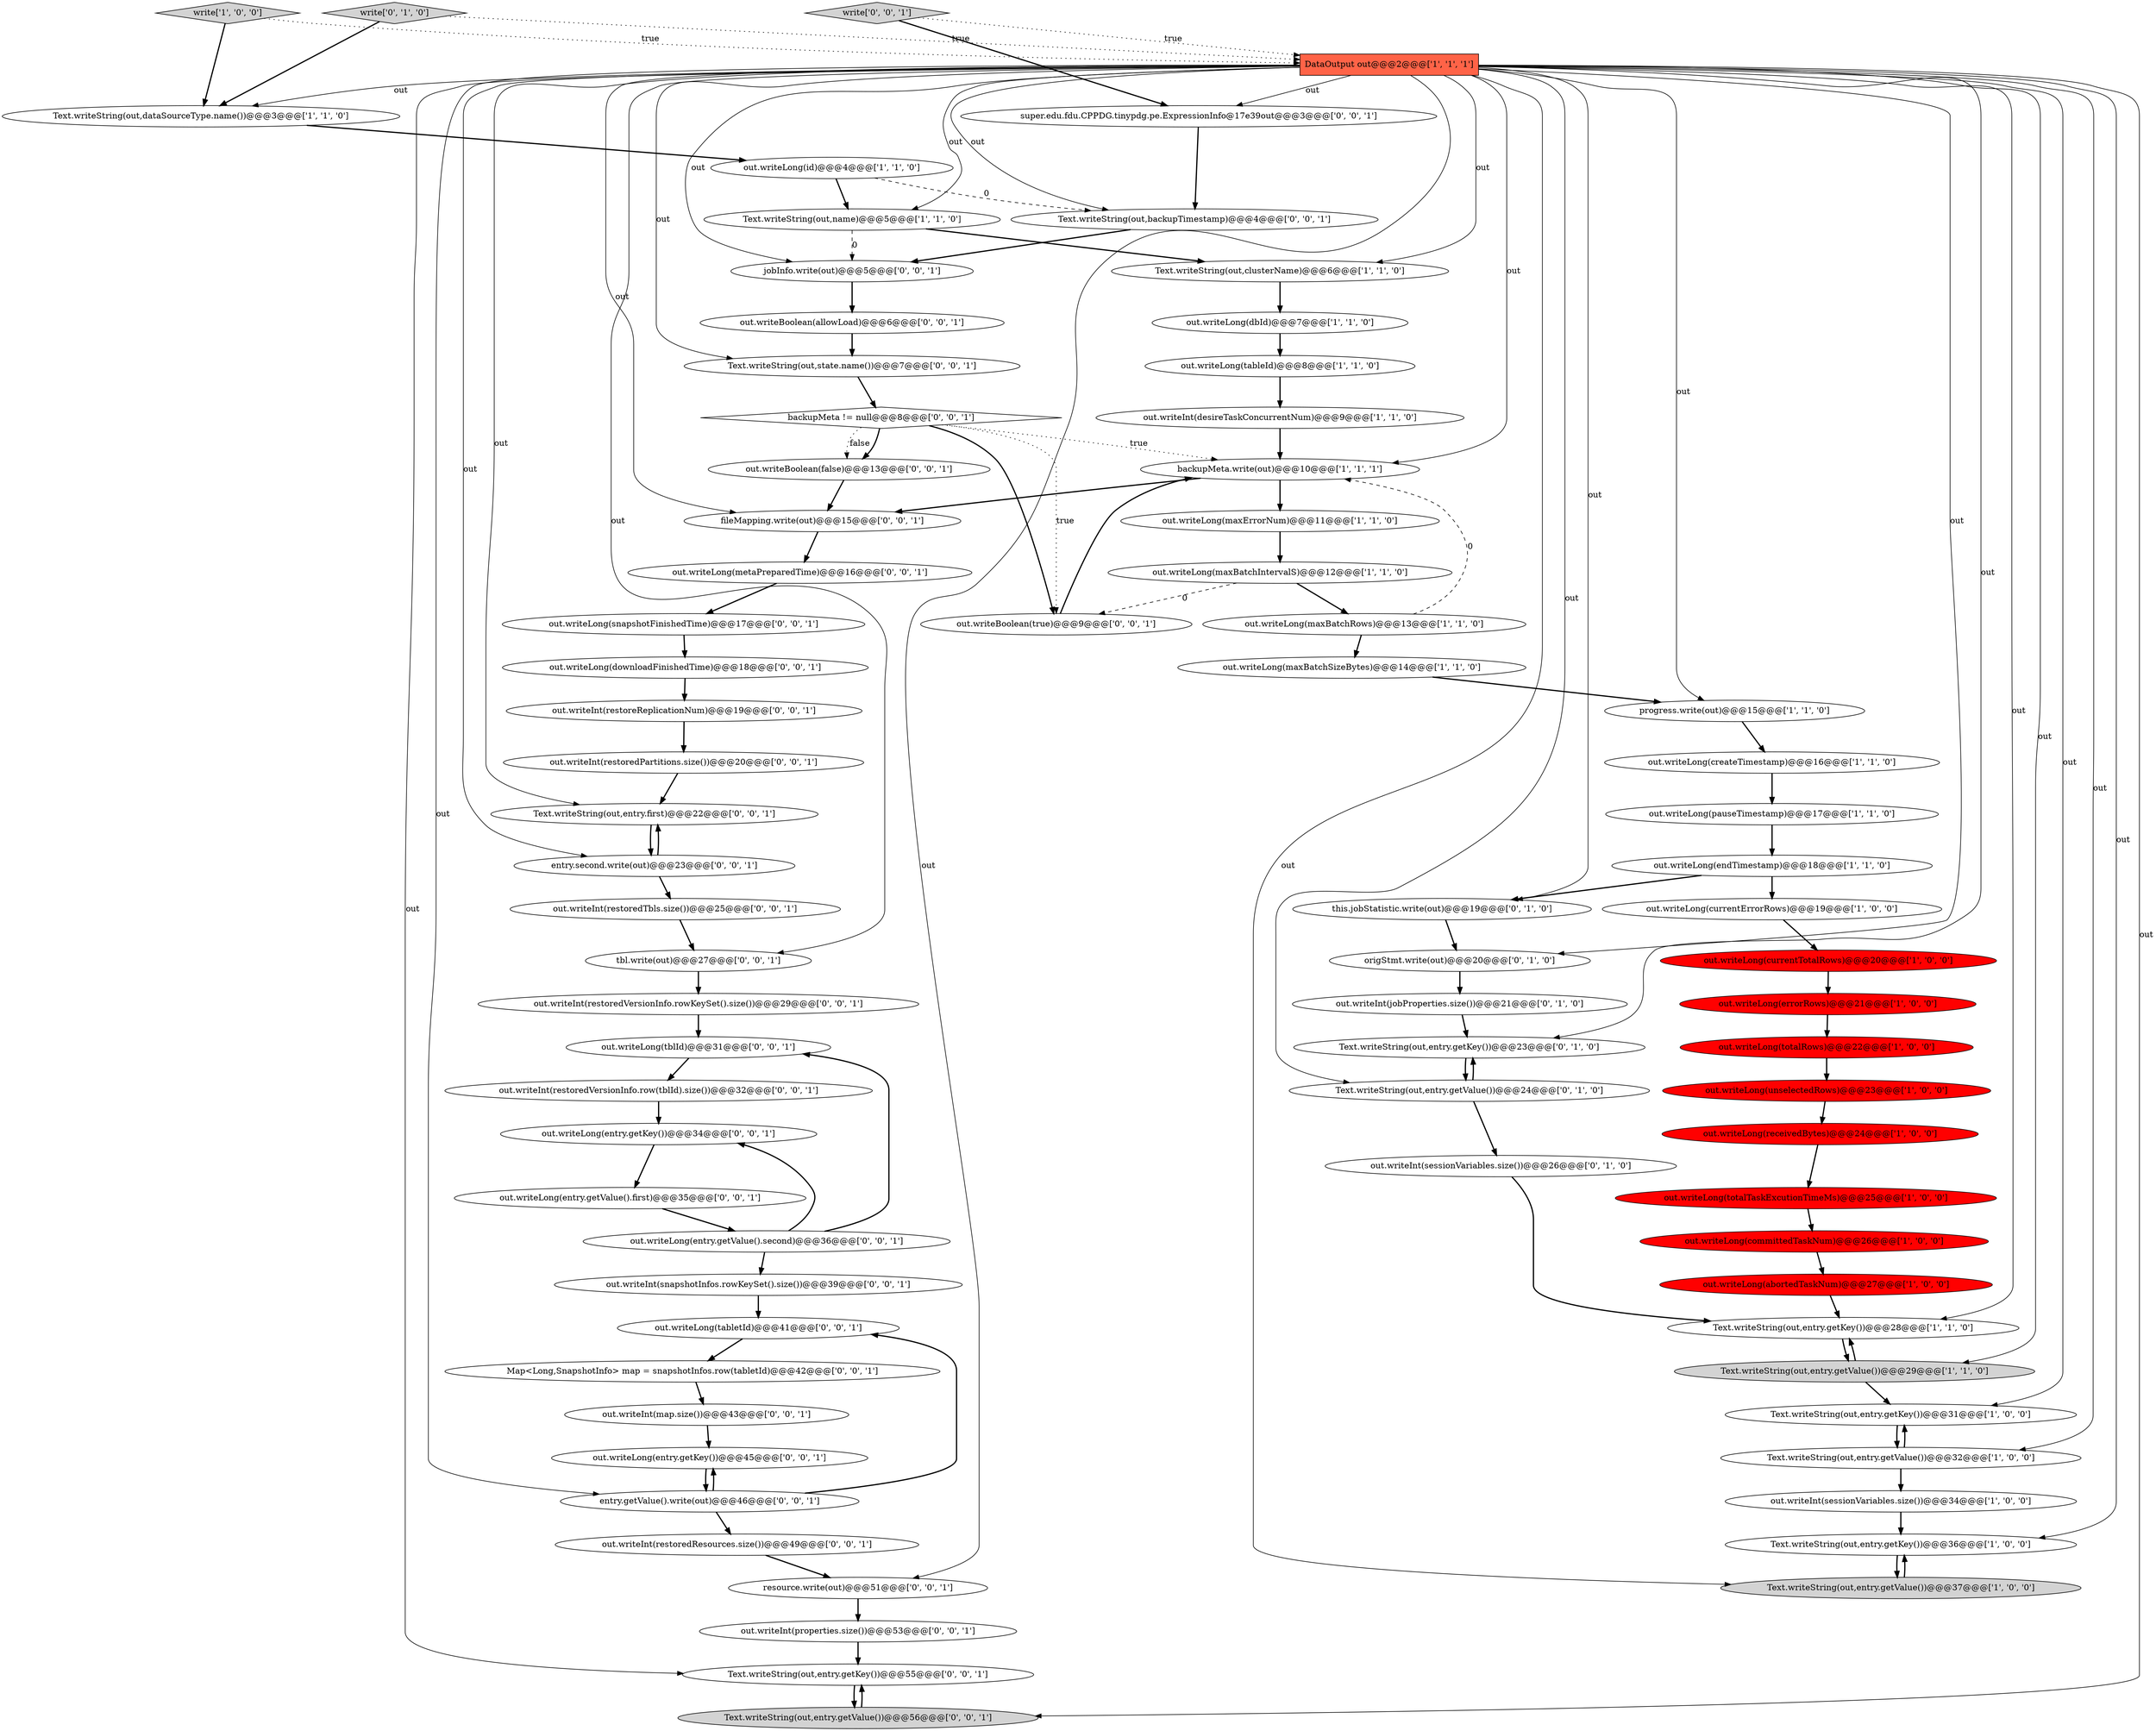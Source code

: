 digraph {
14 [style = filled, label = "out.writeLong(receivedBytes)@@@24@@@['1', '0', '0']", fillcolor = red, shape = ellipse image = "AAA1AAABBB1BBB"];
34 [style = filled, label = "out.writeInt(sessionVariables.size())@@@26@@@['0', '1', '0']", fillcolor = white, shape = ellipse image = "AAA0AAABBB2BBB"];
28 [style = filled, label = "write['1', '0', '0']", fillcolor = lightgray, shape = diamond image = "AAA0AAABBB1BBB"];
70 [style = filled, label = "resource.write(out)@@@51@@@['0', '0', '1']", fillcolor = white, shape = ellipse image = "AAA0AAABBB3BBB"];
10 [style = filled, label = "out.writeLong(unselectedRows)@@@23@@@['1', '0', '0']", fillcolor = red, shape = ellipse image = "AAA1AAABBB1BBB"];
2 [style = filled, label = "out.writeLong(dbId)@@@7@@@['1', '1', '0']", fillcolor = white, shape = ellipse image = "AAA0AAABBB1BBB"];
13 [style = filled, label = "out.writeLong(createTimestamp)@@@16@@@['1', '1', '0']", fillcolor = white, shape = ellipse image = "AAA0AAABBB1BBB"];
16 [style = filled, label = "out.writeLong(abortedTaskNum)@@@27@@@['1', '0', '0']", fillcolor = red, shape = ellipse image = "AAA1AAABBB1BBB"];
65 [style = filled, label = "out.writeInt(snapshotInfos.rowKeySet().size())@@@39@@@['0', '0', '1']", fillcolor = white, shape = ellipse image = "AAA0AAABBB3BBB"];
73 [style = filled, label = "tbl.write(out)@@@27@@@['0', '0', '1']", fillcolor = white, shape = ellipse image = "AAA0AAABBB3BBB"];
4 [style = filled, label = "backupMeta.write(out)@@@10@@@['1', '1', '1']", fillcolor = white, shape = ellipse image = "AAA0AAABBB1BBB"];
67 [style = filled, label = "out.writeLong(tabletId)@@@41@@@['0', '0', '1']", fillcolor = white, shape = ellipse image = "AAA0AAABBB3BBB"];
0 [style = filled, label = "out.writeLong(committedTaskNum)@@@26@@@['1', '0', '0']", fillcolor = red, shape = ellipse image = "AAA1AAABBB1BBB"];
31 [style = filled, label = "Text.writeString(out,entry.getKey())@@@31@@@['1', '0', '0']", fillcolor = white, shape = ellipse image = "AAA0AAABBB1BBB"];
25 [style = filled, label = "out.writeLong(maxBatchIntervalS)@@@12@@@['1', '1', '0']", fillcolor = white, shape = ellipse image = "AAA0AAABBB1BBB"];
45 [style = filled, label = "out.writeBoolean(false)@@@13@@@['0', '0', '1']", fillcolor = white, shape = ellipse image = "AAA0AAABBB3BBB"];
11 [style = filled, label = "out.writeLong(endTimestamp)@@@18@@@['1', '1', '0']", fillcolor = white, shape = ellipse image = "AAA0AAABBB1BBB"];
51 [style = filled, label = "out.writeLong(tblId)@@@31@@@['0', '0', '1']", fillcolor = white, shape = ellipse image = "AAA0AAABBB3BBB"];
19 [style = filled, label = "Text.writeString(out,entry.getValue())@@@29@@@['1', '1', '0']", fillcolor = lightgray, shape = ellipse image = "AAA0AAABBB1BBB"];
55 [style = filled, label = "out.writeLong(entry.getValue().second)@@@36@@@['0', '0', '1']", fillcolor = white, shape = ellipse image = "AAA0AAABBB3BBB"];
1 [style = filled, label = "out.writeLong(totalTaskExcutionTimeMs)@@@25@@@['1', '0', '0']", fillcolor = red, shape = ellipse image = "AAA1AAABBB1BBB"];
9 [style = filled, label = "out.writeLong(maxBatchSizeBytes)@@@14@@@['1', '1', '0']", fillcolor = white, shape = ellipse image = "AAA0AAABBB1BBB"];
38 [style = filled, label = "this.jobStatistic.write(out)@@@19@@@['0', '1', '0']", fillcolor = white, shape = ellipse image = "AAA0AAABBB2BBB"];
23 [style = filled, label = "DataOutput out@@@2@@@['1', '1', '1']", fillcolor = tomato, shape = box image = "AAA0AAABBB1BBB"];
30 [style = filled, label = "out.writeLong(totalRows)@@@22@@@['1', '0', '0']", fillcolor = red, shape = ellipse image = "AAA1AAABBB1BBB"];
41 [style = filled, label = "out.writeLong(entry.getValue().first)@@@35@@@['0', '0', '1']", fillcolor = white, shape = ellipse image = "AAA0AAABBB3BBB"];
52 [style = filled, label = "Text.writeString(out,entry.first)@@@22@@@['0', '0', '1']", fillcolor = white, shape = ellipse image = "AAA0AAABBB3BBB"];
27 [style = filled, label = "out.writeInt(sessionVariables.size())@@@34@@@['1', '0', '0']", fillcolor = white, shape = ellipse image = "AAA0AAABBB1BBB"];
53 [style = filled, label = "entry.second.write(out)@@@23@@@['0', '0', '1']", fillcolor = white, shape = ellipse image = "AAA0AAABBB3BBB"];
66 [style = filled, label = "jobInfo.write(out)@@@5@@@['0', '0', '1']", fillcolor = white, shape = ellipse image = "AAA0AAABBB3BBB"];
62 [style = filled, label = "Text.writeString(out,state.name())@@@7@@@['0', '0', '1']", fillcolor = white, shape = ellipse image = "AAA0AAABBB3BBB"];
12 [style = filled, label = "Text.writeString(out,entry.getKey())@@@28@@@['1', '1', '0']", fillcolor = white, shape = ellipse image = "AAA0AAABBB1BBB"];
26 [style = filled, label = "out.writeInt(desireTaskConcurrentNum)@@@9@@@['1', '1', '0']", fillcolor = white, shape = ellipse image = "AAA0AAABBB1BBB"];
42 [style = filled, label = "out.writeBoolean(allowLoad)@@@6@@@['0', '0', '1']", fillcolor = white, shape = ellipse image = "AAA0AAABBB3BBB"];
35 [style = filled, label = "out.writeInt(jobProperties.size())@@@21@@@['0', '1', '0']", fillcolor = white, shape = ellipse image = "AAA0AAABBB2BBB"];
7 [style = filled, label = "out.writeLong(maxBatchRows)@@@13@@@['1', '1', '0']", fillcolor = white, shape = ellipse image = "AAA0AAABBB1BBB"];
49 [style = filled, label = "out.writeInt(restoredVersionInfo.rowKeySet().size())@@@29@@@['0', '0', '1']", fillcolor = white, shape = ellipse image = "AAA0AAABBB3BBB"];
69 [style = filled, label = "Text.writeString(out,entry.getKey())@@@55@@@['0', '0', '1']", fillcolor = white, shape = ellipse image = "AAA0AAABBB3BBB"];
5 [style = filled, label = "Text.writeString(out,name)@@@5@@@['1', '1', '0']", fillcolor = white, shape = ellipse image = "AAA0AAABBB1BBB"];
71 [style = filled, label = "out.writeLong(downloadFinishedTime)@@@18@@@['0', '0', '1']", fillcolor = white, shape = ellipse image = "AAA0AAABBB3BBB"];
76 [style = filled, label = "Text.writeString(out,entry.getValue())@@@56@@@['0', '0', '1']", fillcolor = lightgray, shape = ellipse image = "AAA0AAABBB3BBB"];
47 [style = filled, label = "out.writeInt(restoredPartitions.size())@@@20@@@['0', '0', '1']", fillcolor = white, shape = ellipse image = "AAA0AAABBB3BBB"];
68 [style = filled, label = "Map<Long,SnapshotInfo> map = snapshotInfos.row(tabletId)@@@42@@@['0', '0', '1']", fillcolor = white, shape = ellipse image = "AAA0AAABBB3BBB"];
29 [style = filled, label = "out.writeLong(tableId)@@@8@@@['1', '1', '0']", fillcolor = white, shape = ellipse image = "AAA0AAABBB1BBB"];
17 [style = filled, label = "out.writeLong(errorRows)@@@21@@@['1', '0', '0']", fillcolor = red, shape = ellipse image = "AAA1AAABBB1BBB"];
22 [style = filled, label = "out.writeLong(id)@@@4@@@['1', '1', '0']", fillcolor = white, shape = ellipse image = "AAA0AAABBB1BBB"];
56 [style = filled, label = "out.writeInt(map.size())@@@43@@@['0', '0', '1']", fillcolor = white, shape = ellipse image = "AAA0AAABBB3BBB"];
63 [style = filled, label = "out.writeLong(entry.getKey())@@@34@@@['0', '0', '1']", fillcolor = white, shape = ellipse image = "AAA0AAABBB3BBB"];
40 [style = filled, label = "origStmt.write(out)@@@20@@@['0', '1', '0']", fillcolor = white, shape = ellipse image = "AAA0AAABBB2BBB"];
75 [style = filled, label = "out.writeLong(snapshotFinishedTime)@@@17@@@['0', '0', '1']", fillcolor = white, shape = ellipse image = "AAA0AAABBB3BBB"];
32 [style = filled, label = "Text.writeString(out,entry.getValue())@@@37@@@['1', '0', '0']", fillcolor = lightgray, shape = ellipse image = "AAA0AAABBB1BBB"];
60 [style = filled, label = "super.edu.fdu.CPPDG.tinypdg.pe.ExpressionInfo@17e39out@@@3@@@['0', '0', '1']", fillcolor = white, shape = ellipse image = "AAA0AAABBB3BBB"];
64 [style = filled, label = "out.writeBoolean(true)@@@9@@@['0', '0', '1']", fillcolor = white, shape = ellipse image = "AAA0AAABBB3BBB"];
72 [style = filled, label = "out.writeInt(restoredTbls.size())@@@25@@@['0', '0', '1']", fillcolor = white, shape = ellipse image = "AAA0AAABBB3BBB"];
20 [style = filled, label = "Text.writeString(out,entry.getValue())@@@32@@@['1', '0', '0']", fillcolor = white, shape = ellipse image = "AAA0AAABBB1BBB"];
50 [style = filled, label = "entry.getValue().write(out)@@@46@@@['0', '0', '1']", fillcolor = white, shape = ellipse image = "AAA0AAABBB3BBB"];
37 [style = filled, label = "Text.writeString(out,entry.getValue())@@@24@@@['0', '1', '0']", fillcolor = white, shape = ellipse image = "AAA0AAABBB2BBB"];
18 [style = filled, label = "Text.writeString(out,clusterName)@@@6@@@['1', '1', '0']", fillcolor = white, shape = ellipse image = "AAA0AAABBB1BBB"];
46 [style = filled, label = "out.writeInt(properties.size())@@@53@@@['0', '0', '1']", fillcolor = white, shape = ellipse image = "AAA0AAABBB3BBB"];
21 [style = filled, label = "Text.writeString(out,entry.getKey())@@@36@@@['1', '0', '0']", fillcolor = white, shape = ellipse image = "AAA0AAABBB1BBB"];
24 [style = filled, label = "out.writeLong(maxErrorNum)@@@11@@@['1', '1', '0']", fillcolor = white, shape = ellipse image = "AAA0AAABBB1BBB"];
3 [style = filled, label = "progress.write(out)@@@15@@@['1', '1', '0']", fillcolor = white, shape = ellipse image = "AAA0AAABBB1BBB"];
15 [style = filled, label = "out.writeLong(pauseTimestamp)@@@17@@@['1', '1', '0']", fillcolor = white, shape = ellipse image = "AAA0AAABBB1BBB"];
6 [style = filled, label = "out.writeLong(currentErrorRows)@@@19@@@['1', '0', '0']", fillcolor = white, shape = ellipse image = "AAA0AAABBB1BBB"];
8 [style = filled, label = "Text.writeString(out,dataSourceType.name())@@@3@@@['1', '1', '0']", fillcolor = white, shape = ellipse image = "AAA0AAABBB1BBB"];
61 [style = filled, label = "Text.writeString(out,backupTimestamp)@@@4@@@['0', '0', '1']", fillcolor = white, shape = ellipse image = "AAA0AAABBB3BBB"];
33 [style = filled, label = "out.writeLong(currentTotalRows)@@@20@@@['1', '0', '0']", fillcolor = red, shape = ellipse image = "AAA1AAABBB1BBB"];
58 [style = filled, label = "out.writeLong(metaPreparedTime)@@@16@@@['0', '0', '1']", fillcolor = white, shape = ellipse image = "AAA0AAABBB3BBB"];
36 [style = filled, label = "Text.writeString(out,entry.getKey())@@@23@@@['0', '1', '0']", fillcolor = white, shape = ellipse image = "AAA0AAABBB2BBB"];
74 [style = filled, label = "out.writeInt(restoredResources.size())@@@49@@@['0', '0', '1']", fillcolor = white, shape = ellipse image = "AAA0AAABBB3BBB"];
59 [style = filled, label = "out.writeInt(restoredVersionInfo.row(tblId).size())@@@32@@@['0', '0', '1']", fillcolor = white, shape = ellipse image = "AAA0AAABBB3BBB"];
44 [style = filled, label = "write['0', '0', '1']", fillcolor = lightgray, shape = diamond image = "AAA0AAABBB3BBB"];
39 [style = filled, label = "write['0', '1', '0']", fillcolor = lightgray, shape = diamond image = "AAA0AAABBB2BBB"];
43 [style = filled, label = "backupMeta != null@@@8@@@['0', '0', '1']", fillcolor = white, shape = diamond image = "AAA0AAABBB3BBB"];
57 [style = filled, label = "fileMapping.write(out)@@@15@@@['0', '0', '1']", fillcolor = white, shape = ellipse image = "AAA0AAABBB3BBB"];
48 [style = filled, label = "out.writeInt(restoreReplicationNum)@@@19@@@['0', '0', '1']", fillcolor = white, shape = ellipse image = "AAA0AAABBB3BBB"];
54 [style = filled, label = "out.writeLong(entry.getKey())@@@45@@@['0', '0', '1']", fillcolor = white, shape = ellipse image = "AAA0AAABBB3BBB"];
23->66 [style = solid, label="out"];
61->66 [style = bold, label=""];
65->67 [style = bold, label=""];
43->64 [style = dotted, label="true"];
69->76 [style = bold, label=""];
23->57 [style = solid, label="out"];
7->4 [style = dashed, label="0"];
23->62 [style = solid, label="out"];
49->51 [style = bold, label=""];
55->51 [style = bold, label=""];
57->58 [style = bold, label=""];
71->48 [style = bold, label=""];
23->50 [style = solid, label="out"];
23->40 [style = solid, label="out"];
56->54 [style = bold, label=""];
20->27 [style = bold, label=""];
45->57 [style = bold, label=""];
7->9 [style = bold, label=""];
55->63 [style = bold, label=""];
23->8 [style = solid, label="out"];
15->11 [style = bold, label=""];
63->41 [style = bold, label=""];
74->70 [style = bold, label=""];
72->73 [style = bold, label=""];
67->68 [style = bold, label=""];
23->32 [style = solid, label="out"];
31->20 [style = bold, label=""];
50->54 [style = bold, label=""];
58->75 [style = bold, label=""];
23->70 [style = solid, label="out"];
37->36 [style = bold, label=""];
23->60 [style = solid, label="out"];
19->12 [style = bold, label=""];
10->14 [style = bold, label=""];
53->52 [style = bold, label=""];
23->20 [style = solid, label="out"];
39->8 [style = bold, label=""];
20->31 [style = bold, label=""];
1->0 [style = bold, label=""];
23->5 [style = solid, label="out"];
23->61 [style = solid, label="out"];
25->7 [style = bold, label=""];
26->4 [style = bold, label=""];
43->4 [style = dotted, label="true"];
23->19 [style = solid, label="out"];
22->5 [style = bold, label=""];
50->67 [style = bold, label=""];
43->45 [style = bold, label=""];
8->22 [style = bold, label=""];
29->26 [style = bold, label=""];
23->21 [style = solid, label="out"];
55->65 [style = bold, label=""];
62->43 [style = bold, label=""];
59->63 [style = bold, label=""];
30->10 [style = bold, label=""];
44->23 [style = dotted, label="true"];
28->23 [style = dotted, label="true"];
13->15 [style = bold, label=""];
36->37 [style = bold, label=""];
23->76 [style = solid, label="out"];
23->31 [style = solid, label="out"];
0->16 [style = bold, label=""];
4->24 [style = bold, label=""];
40->35 [style = bold, label=""];
23->18 [style = solid, label="out"];
23->4 [style = solid, label="out"];
4->57 [style = bold, label=""];
73->49 [style = bold, label=""];
5->18 [style = bold, label=""];
70->46 [style = bold, label=""];
23->37 [style = solid, label="out"];
23->53 [style = solid, label="out"];
39->23 [style = dotted, label="true"];
60->61 [style = bold, label=""];
23->36 [style = solid, label="out"];
24->25 [style = bold, label=""];
6->33 [style = bold, label=""];
28->8 [style = bold, label=""];
53->72 [style = bold, label=""];
66->42 [style = bold, label=""];
9->3 [style = bold, label=""];
42->62 [style = bold, label=""];
46->69 [style = bold, label=""];
64->4 [style = bold, label=""];
47->52 [style = bold, label=""];
38->40 [style = bold, label=""];
27->21 [style = bold, label=""];
22->61 [style = dashed, label="0"];
23->3 [style = solid, label="out"];
33->17 [style = bold, label=""];
43->64 [style = bold, label=""];
23->38 [style = solid, label="out"];
32->21 [style = bold, label=""];
50->74 [style = bold, label=""];
11->38 [style = bold, label=""];
44->60 [style = bold, label=""];
52->53 [style = bold, label=""];
19->31 [style = bold, label=""];
41->55 [style = bold, label=""];
25->64 [style = dashed, label="0"];
11->6 [style = bold, label=""];
43->45 [style = dotted, label="false"];
17->30 [style = bold, label=""];
23->12 [style = solid, label="out"];
18->2 [style = bold, label=""];
34->12 [style = bold, label=""];
23->69 [style = solid, label="out"];
68->56 [style = bold, label=""];
14->1 [style = bold, label=""];
51->59 [style = bold, label=""];
54->50 [style = bold, label=""];
48->47 [style = bold, label=""];
37->34 [style = bold, label=""];
21->32 [style = bold, label=""];
23->73 [style = solid, label="out"];
76->69 [style = bold, label=""];
3->13 [style = bold, label=""];
23->52 [style = solid, label="out"];
75->71 [style = bold, label=""];
5->66 [style = dashed, label="0"];
35->36 [style = bold, label=""];
12->19 [style = bold, label=""];
2->29 [style = bold, label=""];
16->12 [style = bold, label=""];
}
